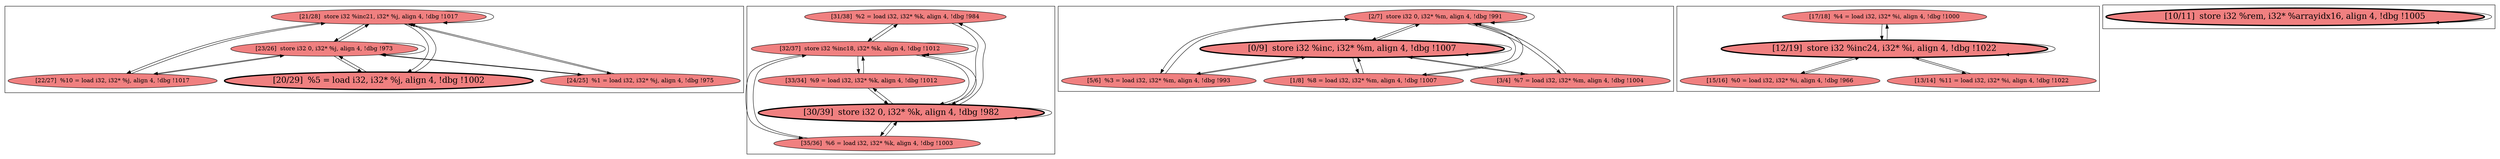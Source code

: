 
digraph G {



node284->node281 [ ]
node281->node284 [ ]
node280->node284 [ ]
node284->node280 [ ]
node283->node281 [ ]
node284->node283 [ ]
node283->node284 [ ]
node278->node276 [ ]
node276->node278 [ ]
node277->node274 [ ]
node274->node277 [ ]
node277->node276 [ ]
node276->node277 [ ]
node267->node268 [ ]
node268->node267 [ ]
node268->node266 [ ]
node270->node272 [ ]
node277->node278 [ ]
node280->node281 [ ]
node272->node270 [ ]
node271->node272 [ ]
node272->node271 [ ]
node266->node268 [ ]
node282->node281 [ ]
node276->node274 [ ]
node278->node277 [ ]
node281->node280 [ ]
node274->node276 [ ]
node277->node275 [ ]
node268->node265 [ ]
node267->node265 [ ]
node281->node282 [ ]
node272->node272 [ ]
node266->node267 [ ]
node265->node267 [ ]
node267->node266 [ ]
node272->node273 [ ]
node275->node277 [ ]
node273->node272 [ ]
node284->node282 [ ]
node281->node281 [ ]
node275->node276 [ ]
node282->node284 [ ]
node276->node275 [ ]
node269->node267 [ ]
node267->node269 [ ]
node269->node268 [ ]
node267->node267 [ ]
node268->node269 [ ]
node277->node277 [ ]
node276->node276 [ ]
node265->node268 [ ]
node279->node279 [ ]
node268->node268 [ ]
node281->node283 [ ]
node284->node284 [ ]


subgraph cluster4 {


node283 [fillcolor=lightcoral,label="[22/27]  %10 = load i32, i32* %j, align 4, !dbg !1017",shape=ellipse,style=filled ]
node282 [penwidth=3.0,fontsize=20,fillcolor=lightcoral,label="[20/29]  %5 = load i32, i32* %j, align 4, !dbg !1002",shape=ellipse,style=filled ]
node284 [fillcolor=lightcoral,label="[21/28]  store i32 %inc21, i32* %j, align 4, !dbg !1017",shape=ellipse,style=filled ]
node280 [fillcolor=lightcoral,label="[24/25]  %1 = load i32, i32* %j, align 4, !dbg !975",shape=ellipse,style=filled ]
node281 [fillcolor=lightcoral,label="[23/26]  store i32 0, i32* %j, align 4, !dbg !973",shape=ellipse,style=filled ]



}

subgraph cluster3 {


node279 [penwidth=3.0,fontsize=20,fillcolor=lightcoral,label="[10/11]  store i32 %rem, i32* %arrayidx16, align 4, !dbg !1005",shape=ellipse,style=filled ]



}

subgraph cluster2 {


node278 [fillcolor=lightcoral,label="[31/38]  %2 = load i32, i32* %k, align 4, !dbg !984",shape=ellipse,style=filled ]
node276 [fillcolor=lightcoral,label="[32/37]  store i32 %inc18, i32* %k, align 4, !dbg !1012",shape=ellipse,style=filled ]
node274 [fillcolor=lightcoral,label="[35/36]  %6 = load i32, i32* %k, align 4, !dbg !1003",shape=ellipse,style=filled ]
node277 [penwidth=3.0,fontsize=20,fillcolor=lightcoral,label="[30/39]  store i32 0, i32* %k, align 4, !dbg !982",shape=ellipse,style=filled ]
node275 [fillcolor=lightcoral,label="[33/34]  %9 = load i32, i32* %k, align 4, !dbg !1012",shape=ellipse,style=filled ]



}

subgraph cluster0 {


node268 [penwidth=3.0,fontsize=20,fillcolor=lightcoral,label="[0/9]  store i32 %inc, i32* %m, align 4, !dbg !1007",shape=ellipse,style=filled ]
node269 [fillcolor=lightcoral,label="[1/8]  %8 = load i32, i32* %m, align 4, !dbg !1007",shape=ellipse,style=filled ]
node267 [fillcolor=lightcoral,label="[2/7]  store i32 0, i32* %m, align 4, !dbg !991",shape=ellipse,style=filled ]
node265 [fillcolor=lightcoral,label="[5/6]  %3 = load i32, i32* %m, align 4, !dbg !993",shape=ellipse,style=filled ]
node266 [fillcolor=lightcoral,label="[3/4]  %7 = load i32, i32* %m, align 4, !dbg !1004",shape=ellipse,style=filled ]



}

subgraph cluster1 {


node273 [fillcolor=lightcoral,label="[13/14]  %11 = load i32, i32* %i, align 4, !dbg !1022",shape=ellipse,style=filled ]
node272 [penwidth=3.0,fontsize=20,fillcolor=lightcoral,label="[12/19]  store i32 %inc24, i32* %i, align 4, !dbg !1022",shape=ellipse,style=filled ]
node270 [fillcolor=lightcoral,label="[17/18]  %4 = load i32, i32* %i, align 4, !dbg !1000",shape=ellipse,style=filled ]
node271 [fillcolor=lightcoral,label="[15/16]  %0 = load i32, i32* %i, align 4, !dbg !966",shape=ellipse,style=filled ]



}

}

